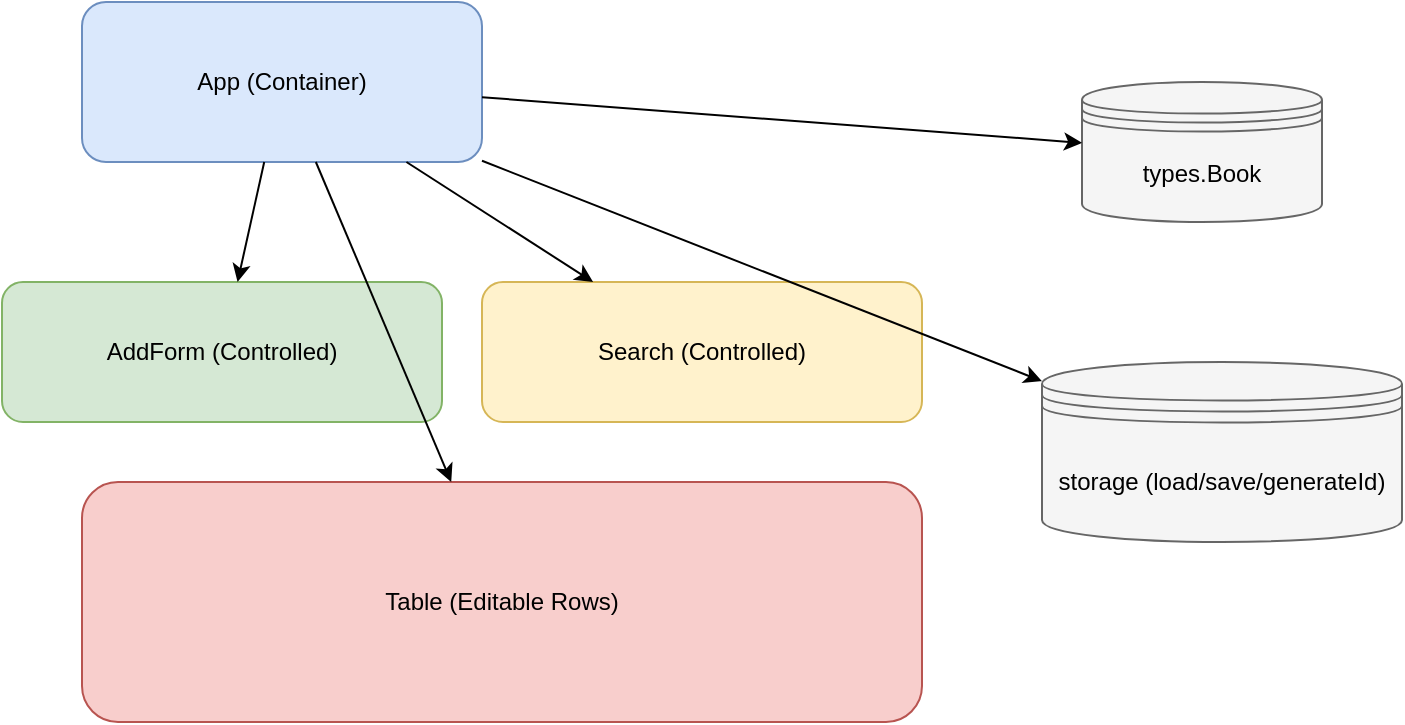 <mxfile version="24.7.5" editor="draw.io">
  <diagram id="address-book" name="Address Book">
    <mxGraphModel dx="1220" dy="720" grid="1" gridSize="10" guides="1" tooltips="1" connect="1" arrows="1" fold="1" page="1" pageScale="1" pageWidth="1100" pageHeight="850" math="0" shadow="0">
      <root>
        <mxCell id="0"/>
        <mxCell id="1" parent="0"/>
        <mxCell id="app" value="App (Container)" style="rounded=1;whiteSpace=wrap;html=1;fillColor=#dae8fc;strokeColor=#6c8ebf;" vertex="1" parent="1">
          <mxGeometry x="120" y="80" width="200" height="80" as="geometry"/>
        </mxCell>
        <mxCell id="form" value="AddForm (Controlled)" style="rounded=1;whiteSpace=wrap;html=1;fillColor=#d5e8d4;strokeColor=#82b366;" vertex="1" parent="1">
          <mxGeometry x="80" y="220" width="220" height="70" as="geometry"/>
        </mxCell>
        <mxCell id="search" value="Search (Controlled)" style="rounded=1;whiteSpace=wrap;html=1;fillColor=#fff2cc;strokeColor=#d6b656;" vertex="1" parent="1">
          <mxGeometry x="320" y="220" width="220" height="70" as="geometry"/>
        </mxCell>
        <mxCell id="table" value="Table (Editable Rows)" style="rounded=1;whiteSpace=wrap;html=1;fillColor=#f8cecc;strokeColor=#b85450;" vertex="1" parent="1">
          <mxGeometry x="120" y="320" width="420" height="120" as="geometry"/>
        </mxCell>
        <mxCell id="types" value="types.Book" style="shape=datastore;whiteSpace=wrap;html=1;fillColor=#f5f5f5;strokeColor=#666666;" vertex="1" parent="1">
          <mxGeometry x="620" y="120" width="120" height="70" as="geometry"/>
        </mxCell>
        <mxCell id="storage" value="storage (load/save/generateId)" style="shape=datastore;whiteSpace=wrap;html=1;fillColor=#f5f5f5;strokeColor=#666666;" vertex="1" parent="1">
          <mxGeometry x="600" y="260" width="180" height="90" as="geometry"/>
        </mxCell>
        <mxCell id="edge1" edge="1" parent="1" source="app" target="form">
          <mxGeometry relative="1" as="geometry"/>
        </mxCell>
        <mxCell id="edge2" edge="1" parent="1" source="app" target="search">
          <mxGeometry relative="1" as="geometry"/>
        </mxCell>
        <mxCell id="edge3" edge="1" parent="1" source="app" target="table">
          <mxGeometry relative="1" as="geometry"/>
        </mxCell>
        <mxCell id="edge4" edge="1" parent="1" source="app" target="storage">
          <mxGeometry relative="1" as="geometry"/>
        </mxCell>
        <mxCell id="edge5" edge="1" parent="1" source="app" target="types">
          <mxGeometry relative="1" as="geometry"/>
        </mxCell>
      </root>
    </mxGraphModel>
  </diagram>
  
</mxfile>



